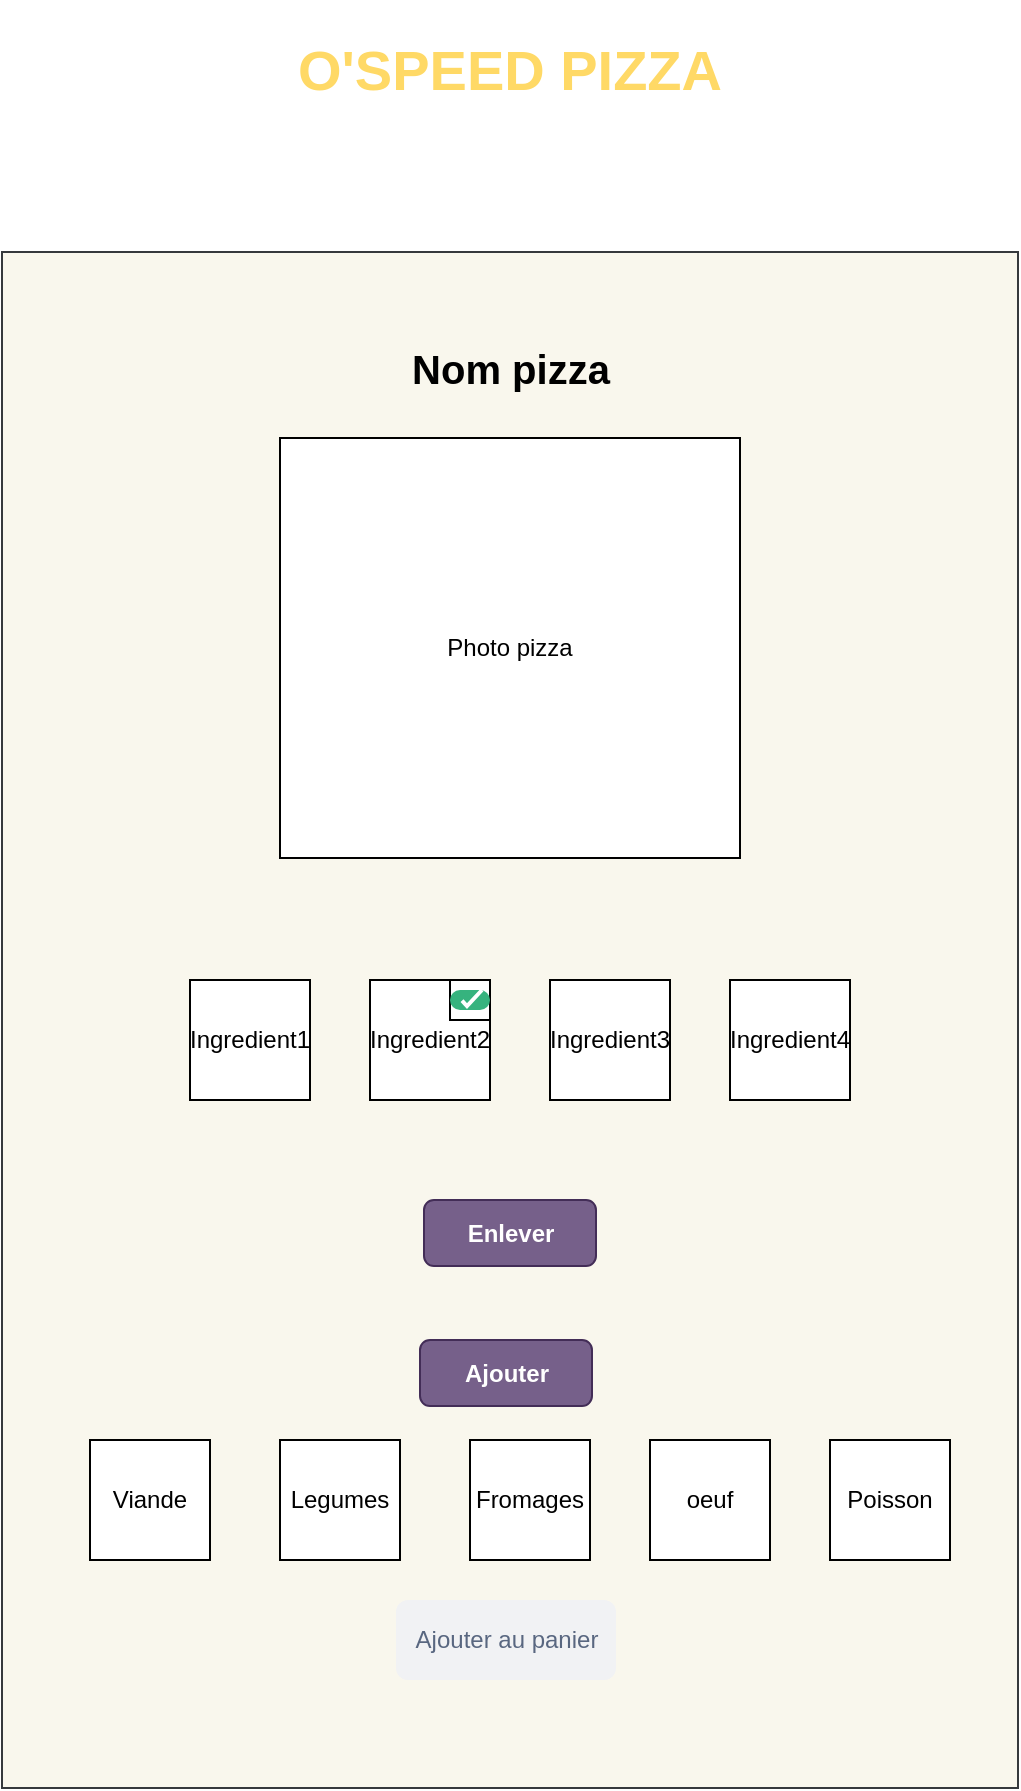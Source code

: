 <mxfile version="14.4.9" type="device"><diagram id="C_iFeHdb25WMqyDvG6bb" name="Page-1"><mxGraphModel dx="2076" dy="1160" grid="0" gridSize="10" guides="1" tooltips="1" connect="1" arrows="1" fold="1" page="1" pageScale="1" pageWidth="1169" pageHeight="827" math="0" shadow="0"><root><mxCell id="0"/><mxCell id="1" parent="0"/><mxCell id="9hpykOqQrafah7nCcS0L-1" value="&lt;font color=&quot;#ffd966&quot;&gt;&lt;span style=&quot;font-size: 28px&quot;&gt;&lt;b&gt;O'SPEED PIZZA&lt;/b&gt;&lt;/span&gt;&lt;/font&gt;" style="text;html=1;strokeColor=none;fillColor=none;align=center;verticalAlign=middle;whiteSpace=wrap;rounded=0;" vertex="1" parent="1"><mxGeometry x="360" y="30" width="280" height="70" as="geometry"/></mxCell><mxCell id="9hpykOqQrafah7nCcS0L-2" value="" style="rounded=0;whiteSpace=wrap;html=1;fillColor=#f9f7ed;strokeColor=#36393d;" vertex="1" parent="1"><mxGeometry x="246" y="156" width="508" height="768" as="geometry"/></mxCell><mxCell id="9hpykOqQrafah7nCcS0L-4" value="&lt;font style=&quot;font-size: 20px&quot;&gt;&lt;b&gt;Nom pizza&lt;/b&gt;&lt;/font&gt;" style="text;html=1;align=center;verticalAlign=middle;resizable=0;points=[];autosize=1;" vertex="1" parent="1"><mxGeometry x="445" y="204" width="110" height="20" as="geometry"/></mxCell><mxCell id="9hpykOqQrafah7nCcS0L-5" value="Photo pizza" style="whiteSpace=wrap;html=1;" vertex="1" parent="1"><mxGeometry x="385" y="249" width="230" height="210" as="geometry"/></mxCell><mxCell id="9hpykOqQrafah7nCcS0L-21" value="Ajouter au panier" style="rounded=1;align=center;fillColor=#F1F2F4;strokeColor=none;html=1;fontColor=#596780;fontSize=12" vertex="1" parent="1"><mxGeometry x="443" y="830" width="110" height="40" as="geometry"/></mxCell><mxCell id="9hpykOqQrafah7nCcS0L-22" value="Ingredient1" style="whiteSpace=wrap;html=1;aspect=fixed;" vertex="1" parent="1"><mxGeometry x="340" y="520" width="60" height="60" as="geometry"/></mxCell><mxCell id="9hpykOqQrafah7nCcS0L-23" value="Ingredient2" style="whiteSpace=wrap;html=1;aspect=fixed;" vertex="1" parent="1"><mxGeometry x="430" y="520" width="60" height="60" as="geometry"/></mxCell><mxCell id="9hpykOqQrafah7nCcS0L-24" value="Ingredient3" style="whiteSpace=wrap;html=1;aspect=fixed;" vertex="1" parent="1"><mxGeometry x="520" y="520" width="60" height="60" as="geometry"/></mxCell><mxCell id="9hpykOqQrafah7nCcS0L-25" value="Ingredient4" style="whiteSpace=wrap;html=1;aspect=fixed;" vertex="1" parent="1"><mxGeometry x="610" y="520" width="60" height="60" as="geometry"/></mxCell><mxCell id="9hpykOqQrafah7nCcS0L-26" value="" style="whiteSpace=wrap;html=1;aspect=fixed;" vertex="1" parent="1"><mxGeometry x="470" y="520" width="20" height="20" as="geometry"/></mxCell><mxCell id="9hpykOqQrafah7nCcS0L-27" value="" style="fillColor=#36B37E;strokeColor=none;rounded=1;arcSize=50" vertex="1" parent="1"><mxGeometry x="470" y="525" width="20" height="10" as="geometry"/></mxCell><mxCell id="9hpykOqQrafah7nCcS0L-29" value="" style="html=1;shadow=0;dashed=0;shape=mxgraph.atlassian.check;strokeColor=#ffffff;strokeWidth=2" vertex="1" parent="9hpykOqQrafah7nCcS0L-27"><mxGeometry y="0.5" width="10" height="8" relative="1" as="geometry"><mxPoint x="6" y="-5" as="offset"/></mxGeometry></mxCell><mxCell id="9hpykOqQrafah7nCcS0L-32" value="&lt;b&gt;Enlever&lt;/b&gt;" style="rounded=1;fillColor=#76608a;strokeColor=#432D57;html=1;fontColor=#ffffff;align=center;verticalAlign=middle;fontStyle=0;fontSize=12" vertex="1" parent="1"><mxGeometry x="457" y="630" width="86" height="33" as="geometry"/></mxCell><mxCell id="9hpykOqQrafah7nCcS0L-33" value="&lt;b&gt;Ajouter&lt;/b&gt;" style="rounded=1;fillColor=#76608a;strokeColor=#432D57;html=1;fontColor=#ffffff;align=center;verticalAlign=middle;fontStyle=0;fontSize=12" vertex="1" parent="1"><mxGeometry x="455" y="700" width="86" height="33" as="geometry"/></mxCell><mxCell id="9hpykOqQrafah7nCcS0L-34" value="Viande" style="whiteSpace=wrap;html=1;aspect=fixed;" vertex="1" parent="1"><mxGeometry x="290" y="750" width="60" height="60" as="geometry"/></mxCell><mxCell id="9hpykOqQrafah7nCcS0L-35" value="Legumes" style="whiteSpace=wrap;html=1;aspect=fixed;" vertex="1" parent="1"><mxGeometry x="385" y="750" width="60" height="60" as="geometry"/></mxCell><mxCell id="9hpykOqQrafah7nCcS0L-36" value="Fromages" style="whiteSpace=wrap;html=1;aspect=fixed;" vertex="1" parent="1"><mxGeometry x="480" y="750" width="60" height="60" as="geometry"/></mxCell><mxCell id="9hpykOqQrafah7nCcS0L-37" value="oeuf" style="whiteSpace=wrap;html=1;aspect=fixed;" vertex="1" parent="1"><mxGeometry x="570" y="750" width="60" height="60" as="geometry"/></mxCell><mxCell id="9hpykOqQrafah7nCcS0L-38" value="Poisson" style="whiteSpace=wrap;html=1;aspect=fixed;" vertex="1" parent="1"><mxGeometry x="660" y="750" width="60" height="60" as="geometry"/></mxCell></root></mxGraphModel></diagram></mxfile>
